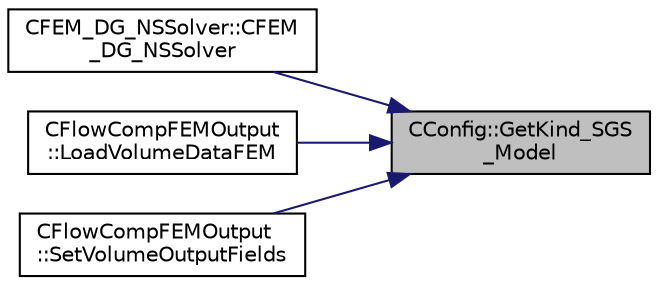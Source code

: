 digraph "CConfig::GetKind_SGS_Model"
{
 // LATEX_PDF_SIZE
  edge [fontname="Helvetica",fontsize="10",labelfontname="Helvetica",labelfontsize="10"];
  node [fontname="Helvetica",fontsize="10",shape=record];
  rankdir="RL";
  Node1 [label="CConfig::GetKind_SGS\l_Model",height=0.2,width=0.4,color="black", fillcolor="grey75", style="filled", fontcolor="black",tooltip="Get the kind of the subgrid scale model."];
  Node1 -> Node2 [dir="back",color="midnightblue",fontsize="10",style="solid",fontname="Helvetica"];
  Node2 [label="CFEM_DG_NSSolver::CFEM\l_DG_NSSolver",height=0.2,width=0.4,color="black", fillcolor="white", style="filled",URL="$classCFEM__DG__NSSolver.html#ac5a18ef33fc677c41a8f25d05eea1318",tooltip=" "];
  Node1 -> Node3 [dir="back",color="midnightblue",fontsize="10",style="solid",fontname="Helvetica"];
  Node3 [label="CFlowCompFEMOutput\l::LoadVolumeDataFEM",height=0.2,width=0.4,color="black", fillcolor="white", style="filled",URL="$classCFlowCompFEMOutput.html#ab3512aede5c10673392abc7e7a56d149",tooltip="Set the values of the volume output fields for a point."];
  Node1 -> Node4 [dir="back",color="midnightblue",fontsize="10",style="solid",fontname="Helvetica"];
  Node4 [label="CFlowCompFEMOutput\l::SetVolumeOutputFields",height=0.2,width=0.4,color="black", fillcolor="white", style="filled",URL="$classCFlowCompFEMOutput.html#a1ebecf90e96cf508f9bccfa99798f086",tooltip="Set the available volume output fields."];
}
